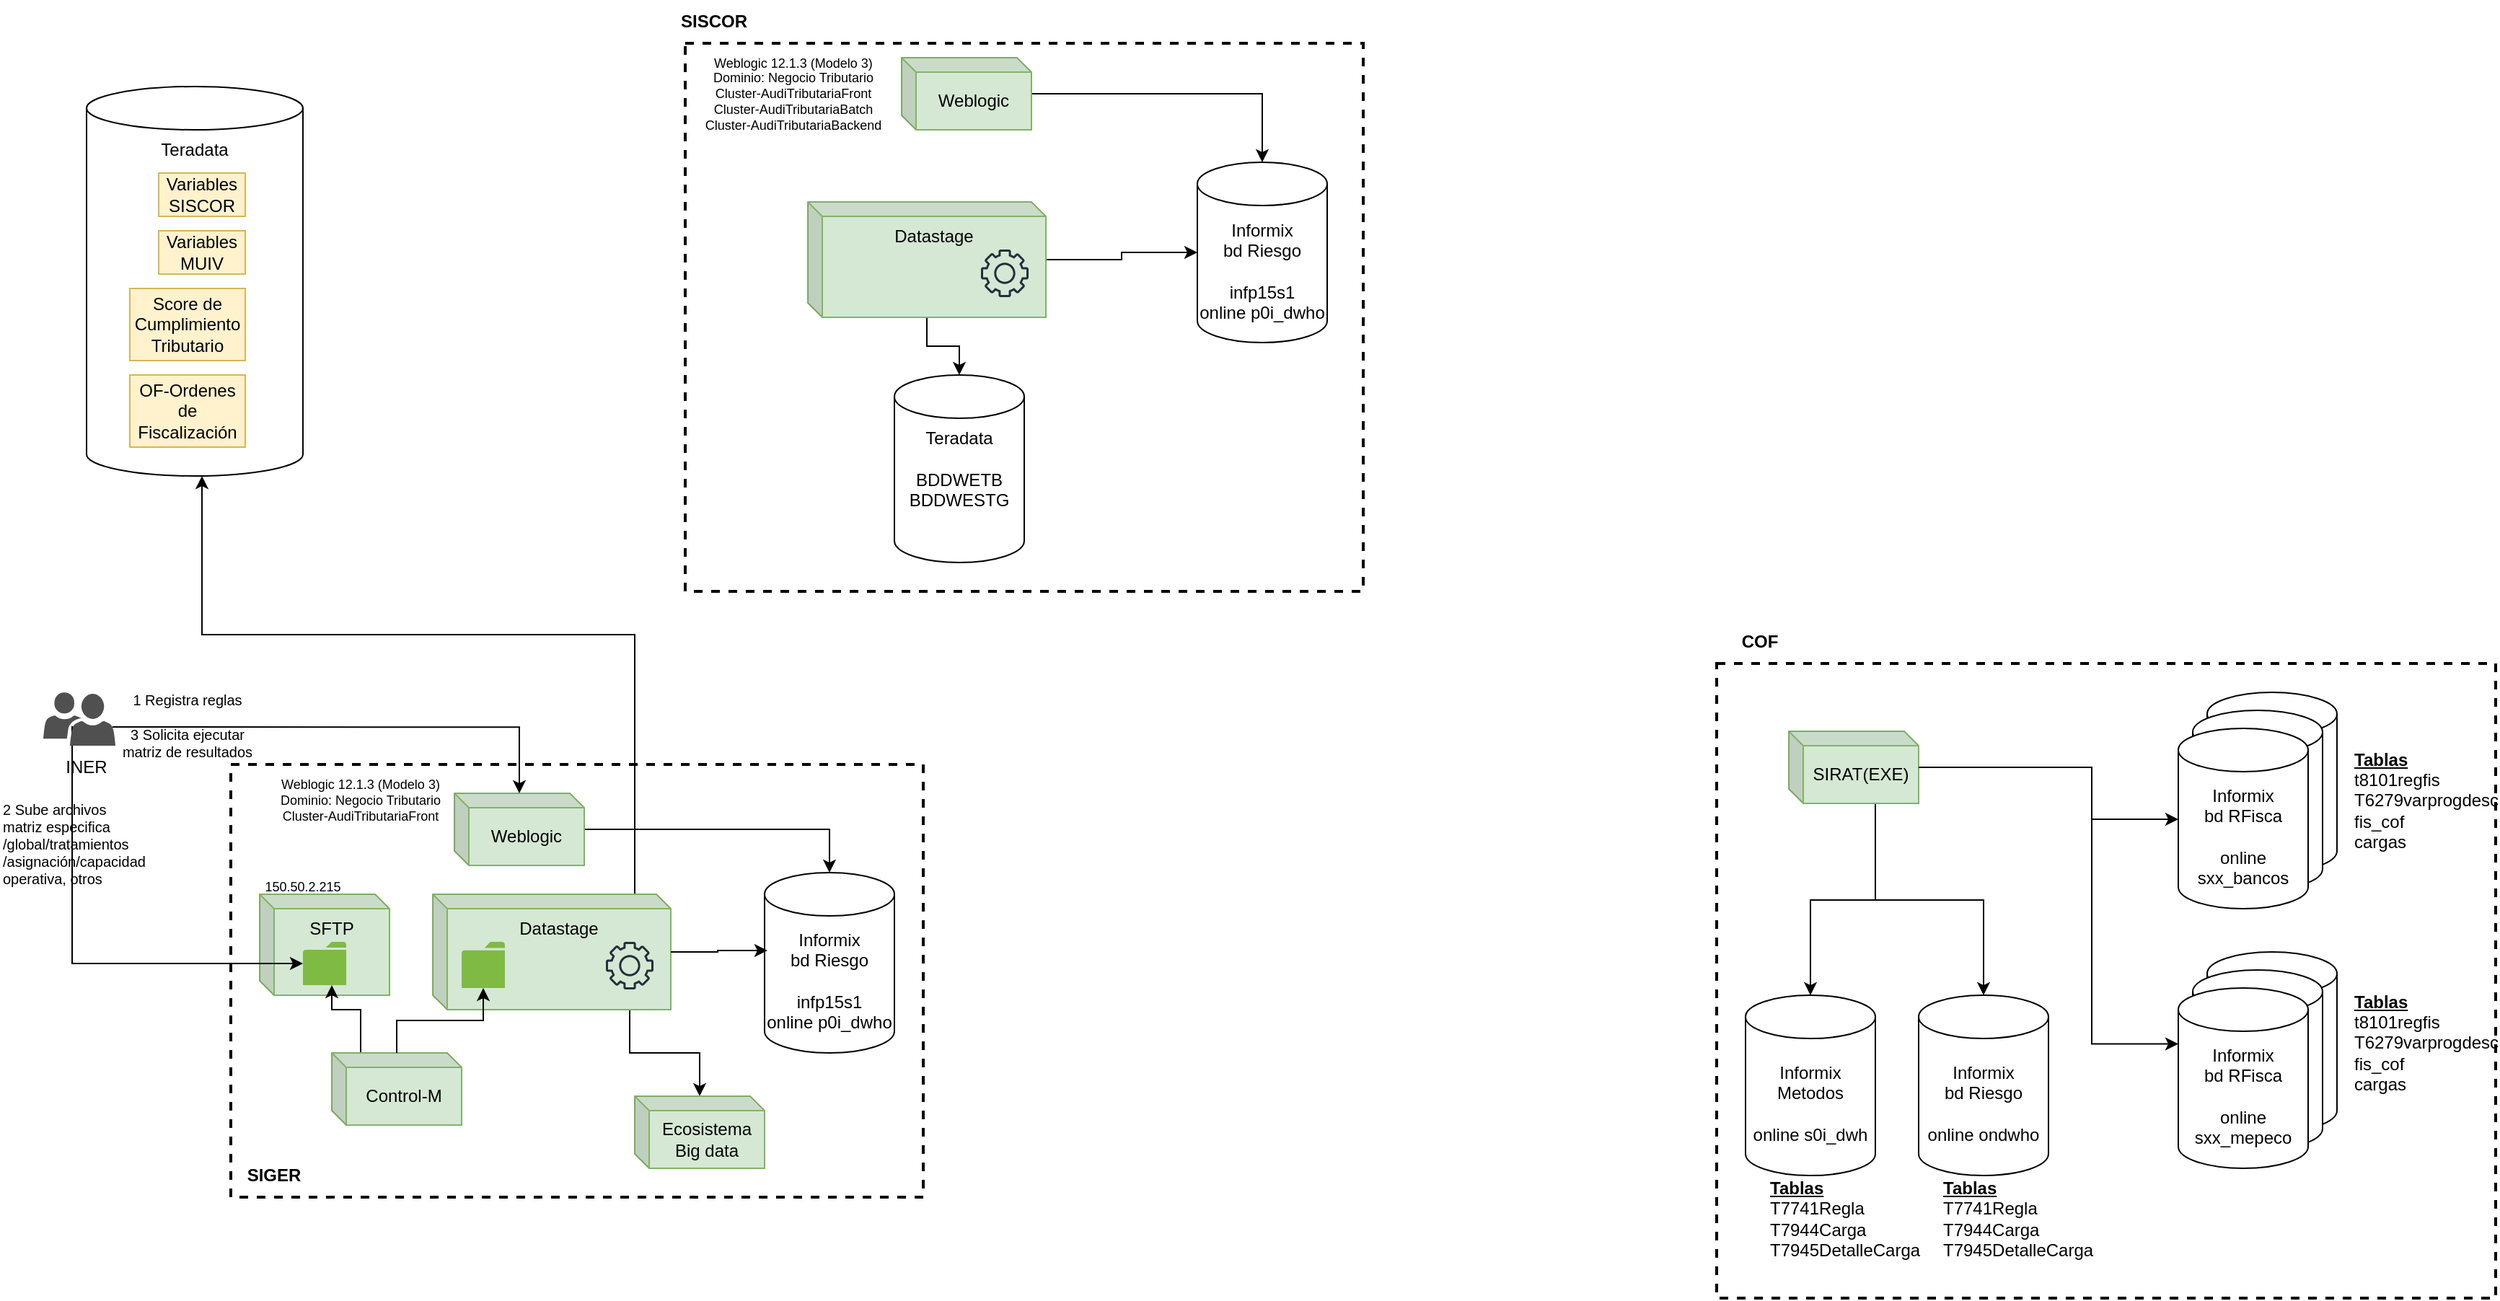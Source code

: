 <mxfile version="22.1.19" type="github">
  <diagram name="Página-1" id="nPnS-npcXqcOk9-AM_7p">
    <mxGraphModel dx="2261" dy="1933" grid="1" gridSize="10" guides="1" tooltips="1" connect="1" arrows="1" fold="1" page="1" pageScale="1" pageWidth="827" pageHeight="1169" math="0" shadow="0">
      <root>
        <mxCell id="0" />
        <mxCell id="1" parent="0" />
        <mxCell id="e_DzQCpD5upc4EDRTpxR-12" value="" style="rounded=0;whiteSpace=wrap;html=1;dashed=1;fillColor=none;strokeWidth=2;" vertex="1" parent="1">
          <mxGeometry x="1020" y="320" width="540" height="440" as="geometry" />
        </mxCell>
        <mxCell id="geifvfFEWeNei55oTGaf-37" value="" style="rounded=0;whiteSpace=wrap;html=1;dashed=1;fillColor=none;strokeWidth=2;" parent="1" vertex="1">
          <mxGeometry x="305" y="-110" width="470" height="380" as="geometry" />
        </mxCell>
        <mxCell id="e_DzQCpD5upc4EDRTpxR-5" value="" style="group" vertex="1" connectable="0" parent="1">
          <mxGeometry x="-10" y="390" width="480" height="300" as="geometry" />
        </mxCell>
        <mxCell id="geifvfFEWeNei55oTGaf-8" value="" style="rounded=0;whiteSpace=wrap;html=1;dashed=1;fillColor=none;strokeWidth=2;" parent="e_DzQCpD5upc4EDRTpxR-5" vertex="1">
          <mxGeometry width="480" height="300" as="geometry" />
        </mxCell>
        <mxCell id="geifvfFEWeNei55oTGaf-9" value="&lt;b&gt;SIGER&lt;/b&gt;" style="text;strokeColor=none;align=center;fillColor=none;html=1;verticalAlign=middle;whiteSpace=wrap;rounded=0;" parent="e_DzQCpD5upc4EDRTpxR-5" vertex="1">
          <mxGeometry y="270" width="60" height="30" as="geometry" />
        </mxCell>
        <mxCell id="geifvfFEWeNei55oTGaf-1" value="Teradata" style="shape=cylinder3;whiteSpace=wrap;html=1;boundedLbl=1;backgroundOutline=1;size=15;verticalAlign=top;" parent="1" vertex="1">
          <mxGeometry x="-110" y="-80" width="150" height="270" as="geometry" />
        </mxCell>
        <mxCell id="geifvfFEWeNei55oTGaf-2" value="Variables SISCOR" style="text;strokeColor=#d6b656;align=center;fillColor=#fff2cc;html=1;verticalAlign=middle;whiteSpace=wrap;rounded=0;" parent="1" vertex="1">
          <mxGeometry x="-60" y="-20" width="60" height="30" as="geometry" />
        </mxCell>
        <mxCell id="geifvfFEWeNei55oTGaf-3" value="Variables MUIV" style="text;strokeColor=#d6b656;align=center;fillColor=#fff2cc;html=1;verticalAlign=middle;whiteSpace=wrap;rounded=0;" parent="1" vertex="1">
          <mxGeometry x="-60" y="20" width="60" height="30" as="geometry" />
        </mxCell>
        <mxCell id="geifvfFEWeNei55oTGaf-4" value="Score de Cumplimiento Tributario" style="text;strokeColor=#d6b656;align=center;fillColor=#fff2cc;html=1;verticalAlign=middle;whiteSpace=wrap;rounded=0;" parent="1" vertex="1">
          <mxGeometry x="-80" y="60" width="80" height="50" as="geometry" />
        </mxCell>
        <mxCell id="geifvfFEWeNei55oTGaf-11" style="edgeStyle=orthogonalEdgeStyle;rounded=0;orthogonalLoop=1;jettySize=auto;html=1;" parent="1" source="geifvfFEWeNei55oTGaf-26" target="geifvfFEWeNei55oTGaf-6" edge="1">
          <mxGeometry relative="1" as="geometry">
            <Array as="points">
              <mxPoint x="267" y="590" />
              <mxPoint x="315" y="590" />
            </Array>
          </mxGeometry>
        </mxCell>
        <mxCell id="geifvfFEWeNei55oTGaf-27" style="edgeStyle=orthogonalEdgeStyle;rounded=0;orthogonalLoop=1;jettySize=auto;html=1;" parent="1" source="geifvfFEWeNei55oTGaf-5" target="geifvfFEWeNei55oTGaf-1" edge="1">
          <mxGeometry relative="1" as="geometry">
            <Array as="points">
              <mxPoint x="270" y="300" />
              <mxPoint x="-30" y="300" />
            </Array>
          </mxGeometry>
        </mxCell>
        <mxCell id="geifvfFEWeNei55oTGaf-5" value="Datastage&lt;br&gt;" style="shape=cube;whiteSpace=wrap;html=1;boundedLbl=1;backgroundOutline=1;darkOpacity=0.05;darkOpacity2=0.1;size=10;fillColor=#d5e8d4;strokeColor=#82b366;verticalAlign=top;" parent="1" vertex="1">
          <mxGeometry x="130" y="480" width="165" height="80" as="geometry" />
        </mxCell>
        <mxCell id="geifvfFEWeNei55oTGaf-6" value="Ecosistema&lt;br&gt;Big data" style="shape=cube;whiteSpace=wrap;html=1;boundedLbl=1;backgroundOutline=1;darkOpacity=0.05;darkOpacity2=0.1;size=10;fillColor=#d5e8d4;strokeColor=#82b366;" parent="1" vertex="1">
          <mxGeometry x="270" y="620" width="90" height="50" as="geometry" />
        </mxCell>
        <mxCell id="geifvfFEWeNei55oTGaf-13" value="SFTP" style="shape=cube;whiteSpace=wrap;html=1;boundedLbl=1;backgroundOutline=1;darkOpacity=0.05;darkOpacity2=0.1;size=10;fillColor=#d5e8d4;strokeColor=#82b366;verticalAlign=top;" parent="1" vertex="1">
          <mxGeometry x="10" y="480" width="90" height="70" as="geometry" />
        </mxCell>
        <mxCell id="geifvfFEWeNei55oTGaf-14" style="edgeStyle=orthogonalEdgeStyle;rounded=0;orthogonalLoop=1;jettySize=auto;html=1;" parent="1" source="geifvfFEWeNei55oTGaf-17" target="geifvfFEWeNei55oTGaf-19" edge="1">
          <mxGeometry relative="1" as="geometry">
            <Array as="points">
              <mxPoint x="80" y="560" />
              <mxPoint x="60" y="560" />
            </Array>
          </mxGeometry>
        </mxCell>
        <mxCell id="geifvfFEWeNei55oTGaf-24" style="edgeStyle=orthogonalEdgeStyle;rounded=0;orthogonalLoop=1;jettySize=auto;html=1;" parent="1" source="geifvfFEWeNei55oTGaf-15" target="geifvfFEWeNei55oTGaf-23" edge="1">
          <mxGeometry relative="1" as="geometry" />
        </mxCell>
        <mxCell id="geifvfFEWeNei55oTGaf-15" value="Weblogic" style="shape=cube;whiteSpace=wrap;html=1;boundedLbl=1;backgroundOutline=1;darkOpacity=0.05;darkOpacity2=0.1;size=10;fillColor=#d5e8d4;strokeColor=#82b366;" parent="1" vertex="1">
          <mxGeometry x="145" y="410" width="90" height="50" as="geometry" />
        </mxCell>
        <mxCell id="geifvfFEWeNei55oTGaf-16" value="Weblogic 12.1.3 (Modelo 3)&lt;br style=&quot;font-size: 9px;&quot;&gt;Dominio: Negocio Tributario&lt;br style=&quot;font-size: 9px;&quot;&gt;Cluster-AudiTributariaFront" style="text;strokeColor=none;align=center;fillColor=none;html=1;verticalAlign=middle;whiteSpace=wrap;rounded=0;fontSize=9;" parent="1" vertex="1">
          <mxGeometry x="-10" y="400" width="180" height="30" as="geometry" />
        </mxCell>
        <mxCell id="geifvfFEWeNei55oTGaf-17" value="Control-M" style="shape=cube;whiteSpace=wrap;html=1;boundedLbl=1;backgroundOutline=1;darkOpacity=0.05;darkOpacity2=0.1;size=10;fillColor=#d5e8d4;strokeColor=#82b366;" parent="1" vertex="1">
          <mxGeometry x="60" y="590" width="90" height="50" as="geometry" />
        </mxCell>
        <mxCell id="geifvfFEWeNei55oTGaf-18" style="edgeStyle=orthogonalEdgeStyle;rounded=0;orthogonalLoop=1;jettySize=auto;html=1;" parent="1" source="geifvfFEWeNei55oTGaf-17" target="geifvfFEWeNei55oTGaf-20" edge="1">
          <mxGeometry relative="1" as="geometry" />
        </mxCell>
        <mxCell id="geifvfFEWeNei55oTGaf-19" value="" style="sketch=0;pointerEvents=1;shadow=0;dashed=0;html=1;strokeColor=none;labelPosition=center;verticalLabelPosition=bottom;verticalAlign=top;outlineConnect=0;align=center;shape=mxgraph.office.concepts.folder;fillColor=#7FBA42;" parent="1" vertex="1">
          <mxGeometry x="40" y="513" width="30" height="30" as="geometry" />
        </mxCell>
        <mxCell id="geifvfFEWeNei55oTGaf-20" value="" style="sketch=0;pointerEvents=1;shadow=0;dashed=0;html=1;strokeColor=none;labelPosition=center;verticalLabelPosition=bottom;verticalAlign=top;outlineConnect=0;align=center;shape=mxgraph.office.concepts.folder;fillColor=#7FBA42;" parent="1" vertex="1">
          <mxGeometry x="150" y="513" width="30" height="32" as="geometry" />
        </mxCell>
        <mxCell id="geifvfFEWeNei55oTGaf-21" value="OF-Ordenes de Fiscalización" style="text;strokeColor=#d6b656;align=center;fillColor=#fff2cc;html=1;verticalAlign=middle;whiteSpace=wrap;rounded=0;" parent="1" vertex="1">
          <mxGeometry x="-80" y="120" width="80" height="50" as="geometry" />
        </mxCell>
        <mxCell id="geifvfFEWeNei55oTGaf-23" value="Informix&lt;br&gt;bd Riesgo&lt;br&gt;&lt;br&gt;infp15s1&lt;br&gt;online p0i_dwho" style="shape=cylinder3;whiteSpace=wrap;html=1;boundedLbl=1;backgroundOutline=1;size=15;" parent="1" vertex="1">
          <mxGeometry x="360" y="465" width="90" height="125" as="geometry" />
        </mxCell>
        <mxCell id="geifvfFEWeNei55oTGaf-25" value="150.50.2.215" style="text;strokeColor=none;align=center;fillColor=none;html=1;verticalAlign=middle;whiteSpace=wrap;rounded=0;fontSize=9;" parent="1" vertex="1">
          <mxGeometry x="10" y="460" width="60" height="30" as="geometry" />
        </mxCell>
        <mxCell id="geifvfFEWeNei55oTGaf-26" value="" style="sketch=0;outlineConnect=0;fontColor=#232F3E;gradientColor=none;fillColor=#232F3D;strokeColor=none;dashed=0;verticalLabelPosition=bottom;verticalAlign=top;align=center;html=1;fontSize=12;fontStyle=0;aspect=fixed;pointerEvents=1;shape=mxgraph.aws4.gear;" parent="1" vertex="1">
          <mxGeometry x="250" y="513" width="33" height="33" as="geometry" />
        </mxCell>
        <mxCell id="geifvfFEWeNei55oTGaf-30" style="edgeStyle=orthogonalEdgeStyle;rounded=0;orthogonalLoop=1;jettySize=auto;html=1;exitX=0.96;exitY=0.65;exitDx=0;exitDy=0;exitPerimeter=0;" parent="1" source="geifvfFEWeNei55oTGaf-28" target="geifvfFEWeNei55oTGaf-15" edge="1">
          <mxGeometry relative="1" as="geometry" />
        </mxCell>
        <mxCell id="geifvfFEWeNei55oTGaf-31" style="edgeStyle=orthogonalEdgeStyle;rounded=0;orthogonalLoop=1;jettySize=auto;html=1;exitX=0.74;exitY=0.649;exitDx=0;exitDy=0;exitPerimeter=0;" parent="1" source="geifvfFEWeNei55oTGaf-28" target="geifvfFEWeNei55oTGaf-19" edge="1">
          <mxGeometry relative="1" as="geometry">
            <Array as="points">
              <mxPoint x="-120" y="364" />
              <mxPoint x="-120" y="528" />
            </Array>
          </mxGeometry>
        </mxCell>
        <mxCell id="geifvfFEWeNei55oTGaf-29" value="INER" style="text;strokeColor=none;align=center;fillColor=none;html=1;verticalAlign=middle;whiteSpace=wrap;rounded=0;" parent="1" vertex="1">
          <mxGeometry x="-140" y="377" width="60" height="30" as="geometry" />
        </mxCell>
        <mxCell id="geifvfFEWeNei55oTGaf-32" value="1 Registra reglas" style="text;strokeColor=none;align=center;fillColor=none;html=1;verticalAlign=middle;whiteSpace=wrap;rounded=0;fontSize=10;" parent="1" vertex="1">
          <mxGeometry x="-90" y="330" width="100" height="30" as="geometry" />
        </mxCell>
        <mxCell id="geifvfFEWeNei55oTGaf-33" value="2 Sube archivos&lt;br style=&quot;font-size: 10px;&quot;&gt;matriz especifica /global/tratamientos&lt;br style=&quot;font-size: 10px;&quot;&gt;/asignación/capacidad operativa, otros" style="text;strokeColor=none;align=left;fillColor=none;html=1;verticalAlign=middle;whiteSpace=wrap;rounded=0;fontSize=10;" parent="1" vertex="1">
          <mxGeometry x="-170" y="430" width="100" height="30" as="geometry" />
        </mxCell>
        <mxCell id="geifvfFEWeNei55oTGaf-34" value="3 Solicita ejecutar matriz de resultados" style="text;strokeColor=none;align=center;fillColor=none;html=1;verticalAlign=middle;whiteSpace=wrap;rounded=0;fontSize=10;" parent="1" vertex="1">
          <mxGeometry x="-90" y="360" width="100" height="30" as="geometry" />
        </mxCell>
        <mxCell id="geifvfFEWeNei55oTGaf-36" style="edgeStyle=orthogonalEdgeStyle;rounded=0;orthogonalLoop=1;jettySize=auto;html=1;entryX=0.022;entryY=0.432;entryDx=0;entryDy=0;entryPerimeter=0;" parent="1" source="geifvfFEWeNei55oTGaf-5" target="geifvfFEWeNei55oTGaf-23" edge="1">
          <mxGeometry relative="1" as="geometry" />
        </mxCell>
        <mxCell id="e_DzQCpD5upc4EDRTpxR-9" style="edgeStyle=orthogonalEdgeStyle;rounded=0;orthogonalLoop=1;jettySize=auto;html=1;" edge="1" parent="1" source="e_DzQCpD5upc4EDRTpxR-1" target="e_DzQCpD5upc4EDRTpxR-4">
          <mxGeometry relative="1" as="geometry" />
        </mxCell>
        <mxCell id="e_DzQCpD5upc4EDRTpxR-1" value="Weblogic" style="shape=cube;whiteSpace=wrap;html=1;boundedLbl=1;backgroundOutline=1;darkOpacity=0.05;darkOpacity2=0.1;size=10;fillColor=#d5e8d4;strokeColor=#82b366;" vertex="1" parent="1">
          <mxGeometry x="455" y="-100" width="90" height="50" as="geometry" />
        </mxCell>
        <mxCell id="e_DzQCpD5upc4EDRTpxR-2" value="&lt;b&gt;SISCOR&lt;/b&gt;" style="text;strokeColor=none;align=center;fillColor=none;html=1;verticalAlign=middle;whiteSpace=wrap;rounded=0;" vertex="1" parent="1">
          <mxGeometry x="295" y="-140" width="60" height="30" as="geometry" />
        </mxCell>
        <mxCell id="e_DzQCpD5upc4EDRTpxR-3" value="Weblogic 12.1.3 (Modelo 3)&lt;br style=&quot;font-size: 9px;&quot;&gt;Dominio: Negocio Tributario&lt;br style=&quot;font-size: 9px;&quot;&gt;Cluster-AudiTributariaFront&lt;br&gt;Cluster-AudiTributariaBatch&lt;br&gt;Cluster-AudiTributariaBackend" style="text;strokeColor=none;align=center;fillColor=none;html=1;verticalAlign=middle;whiteSpace=wrap;rounded=0;fontSize=9;" vertex="1" parent="1">
          <mxGeometry x="315" y="-105" width="130" height="60" as="geometry" />
        </mxCell>
        <mxCell id="e_DzQCpD5upc4EDRTpxR-4" value="Informix&lt;br&gt;bd Riesgo&lt;br&gt;&lt;br&gt;infp15s1&lt;br&gt;online p0i_dwho" style="shape=cylinder3;whiteSpace=wrap;html=1;boundedLbl=1;backgroundOutline=1;size=15;" vertex="1" parent="1">
          <mxGeometry x="660" y="-27.5" width="90" height="125" as="geometry" />
        </mxCell>
        <mxCell id="e_DzQCpD5upc4EDRTpxR-10" style="edgeStyle=orthogonalEdgeStyle;rounded=0;orthogonalLoop=1;jettySize=auto;html=1;" edge="1" parent="1" source="e_DzQCpD5upc4EDRTpxR-6" target="e_DzQCpD5upc4EDRTpxR-8">
          <mxGeometry relative="1" as="geometry" />
        </mxCell>
        <mxCell id="e_DzQCpD5upc4EDRTpxR-11" style="edgeStyle=orthogonalEdgeStyle;rounded=0;orthogonalLoop=1;jettySize=auto;html=1;" edge="1" parent="1" source="e_DzQCpD5upc4EDRTpxR-6" target="e_DzQCpD5upc4EDRTpxR-4">
          <mxGeometry relative="1" as="geometry" />
        </mxCell>
        <mxCell id="e_DzQCpD5upc4EDRTpxR-6" value="Datastage&lt;br&gt;" style="shape=cube;whiteSpace=wrap;html=1;boundedLbl=1;backgroundOutline=1;darkOpacity=0.05;darkOpacity2=0.1;size=10;fillColor=#d5e8d4;strokeColor=#82b366;verticalAlign=top;" vertex="1" parent="1">
          <mxGeometry x="390" width="165" height="80" as="geometry" />
        </mxCell>
        <mxCell id="e_DzQCpD5upc4EDRTpxR-7" value="" style="sketch=0;outlineConnect=0;fontColor=#232F3E;gradientColor=none;fillColor=#232F3D;strokeColor=none;dashed=0;verticalLabelPosition=bottom;verticalAlign=top;align=center;html=1;fontSize=12;fontStyle=0;aspect=fixed;pointerEvents=1;shape=mxgraph.aws4.gear;" vertex="1" parent="1">
          <mxGeometry x="510" y="33" width="33" height="33" as="geometry" />
        </mxCell>
        <mxCell id="e_DzQCpD5upc4EDRTpxR-8" value="Teradata&lt;br&gt;&lt;br&gt;BDDWETB&lt;br&gt;BDDWESTG" style="shape=cylinder3;whiteSpace=wrap;html=1;boundedLbl=1;backgroundOutline=1;size=15;verticalAlign=top;" vertex="1" parent="1">
          <mxGeometry x="450" y="120" width="90" height="130" as="geometry" />
        </mxCell>
        <mxCell id="geifvfFEWeNei55oTGaf-28" value="" style="sketch=0;pointerEvents=1;shadow=0;dashed=0;html=1;strokeColor=none;labelPosition=center;verticalLabelPosition=bottom;verticalAlign=top;align=center;fillColor=#505050;shape=mxgraph.mscae.intune.user_group" parent="1" vertex="1">
          <mxGeometry x="-140" y="340" width="50" height="37" as="geometry" />
        </mxCell>
        <mxCell id="e_DzQCpD5upc4EDRTpxR-13" value="&lt;b&gt;COF&lt;/b&gt;" style="text;strokeColor=none;align=center;fillColor=none;html=1;verticalAlign=middle;whiteSpace=wrap;rounded=0;" vertex="1" parent="1">
          <mxGeometry x="1020" y="290" width="60" height="30" as="geometry" />
        </mxCell>
        <mxCell id="e_DzQCpD5upc4EDRTpxR-14" value="Informix&lt;br&gt;bd RFisca&lt;br&gt;&lt;br&gt;sxx_bancos" style="shape=cylinder3;whiteSpace=wrap;html=1;boundedLbl=1;backgroundOutline=1;size=15;" vertex="1" parent="1">
          <mxGeometry x="1360" y="340" width="90" height="125" as="geometry" />
        </mxCell>
        <mxCell id="e_DzQCpD5upc4EDRTpxR-15" value="Informix&lt;br&gt;bd RFisca&lt;br&gt;&lt;br&gt;sxx_bancos" style="shape=cylinder3;whiteSpace=wrap;html=1;boundedLbl=1;backgroundOutline=1;size=15;" vertex="1" parent="1">
          <mxGeometry x="1350" y="352.5" width="90" height="125" as="geometry" />
        </mxCell>
        <mxCell id="e_DzQCpD5upc4EDRTpxR-16" value="Informix&lt;br&gt;bd RFisca&lt;br&gt;&lt;br&gt;online sxx_bancos" style="shape=cylinder3;whiteSpace=wrap;html=1;boundedLbl=1;backgroundOutline=1;size=15;" vertex="1" parent="1">
          <mxGeometry x="1340" y="365" width="90" height="125" as="geometry" />
        </mxCell>
        <mxCell id="e_DzQCpD5upc4EDRTpxR-17" value="Informix&lt;br&gt;bd RFisca&lt;br&gt;&lt;br&gt;sxx_bancos" style="shape=cylinder3;whiteSpace=wrap;html=1;boundedLbl=1;backgroundOutline=1;size=15;" vertex="1" parent="1">
          <mxGeometry x="1360" y="520" width="90" height="125" as="geometry" />
        </mxCell>
        <mxCell id="e_DzQCpD5upc4EDRTpxR-18" value="Informix&lt;br&gt;bd RFisca&lt;br&gt;&lt;br&gt;sxx_bancos" style="shape=cylinder3;whiteSpace=wrap;html=1;boundedLbl=1;backgroundOutline=1;size=15;" vertex="1" parent="1">
          <mxGeometry x="1350" y="532.5" width="90" height="125" as="geometry" />
        </mxCell>
        <mxCell id="e_DzQCpD5upc4EDRTpxR-19" value="Informix&lt;br&gt;bd RFisca&lt;br&gt;&lt;br&gt;online sxx_mepeco" style="shape=cylinder3;whiteSpace=wrap;html=1;boundedLbl=1;backgroundOutline=1;size=15;" vertex="1" parent="1">
          <mxGeometry x="1340" y="545" width="90" height="125" as="geometry" />
        </mxCell>
        <mxCell id="e_DzQCpD5upc4EDRTpxR-28" style="edgeStyle=orthogonalEdgeStyle;rounded=0;orthogonalLoop=1;jettySize=auto;html=1;" edge="1" parent="1" source="e_DzQCpD5upc4EDRTpxR-20" target="e_DzQCpD5upc4EDRTpxR-16">
          <mxGeometry relative="1" as="geometry">
            <Array as="points">
              <mxPoint x="1280" y="392" />
              <mxPoint x="1280" y="428" />
            </Array>
          </mxGeometry>
        </mxCell>
        <mxCell id="e_DzQCpD5upc4EDRTpxR-29" style="edgeStyle=orthogonalEdgeStyle;rounded=0;orthogonalLoop=1;jettySize=auto;html=1;" edge="1" parent="1" source="e_DzQCpD5upc4EDRTpxR-20" target="e_DzQCpD5upc4EDRTpxR-22">
          <mxGeometry relative="1" as="geometry">
            <Array as="points">
              <mxPoint x="1130" y="484" />
              <mxPoint x="1085" y="484" />
            </Array>
          </mxGeometry>
        </mxCell>
        <mxCell id="e_DzQCpD5upc4EDRTpxR-30" style="edgeStyle=orthogonalEdgeStyle;rounded=0;orthogonalLoop=1;jettySize=auto;html=1;" edge="1" parent="1" source="e_DzQCpD5upc4EDRTpxR-20" target="e_DzQCpD5upc4EDRTpxR-21">
          <mxGeometry relative="1" as="geometry">
            <Array as="points">
              <mxPoint x="1130" y="484" />
              <mxPoint x="1205" y="484" />
            </Array>
          </mxGeometry>
        </mxCell>
        <mxCell id="e_DzQCpD5upc4EDRTpxR-20" value="SIRAT(EXE)" style="shape=cube;whiteSpace=wrap;html=1;boundedLbl=1;backgroundOutline=1;darkOpacity=0.05;darkOpacity2=0.1;size=10;fillColor=#d5e8d4;strokeColor=#82b366;" vertex="1" parent="1">
          <mxGeometry x="1070" y="367" width="90" height="50" as="geometry" />
        </mxCell>
        <mxCell id="e_DzQCpD5upc4EDRTpxR-21" value="Informix&lt;br&gt;bd Riesgo&lt;br&gt;&lt;br&gt;online ondwho" style="shape=cylinder3;whiteSpace=wrap;html=1;boundedLbl=1;backgroundOutline=1;size=15;" vertex="1" parent="1">
          <mxGeometry x="1160" y="550" width="90" height="125" as="geometry" />
        </mxCell>
        <mxCell id="e_DzQCpD5upc4EDRTpxR-22" value="Informix&lt;br&gt;Metodos&lt;br&gt;&lt;br&gt;online s0i_dwh" style="shape=cylinder3;whiteSpace=wrap;html=1;boundedLbl=1;backgroundOutline=1;size=15;" vertex="1" parent="1">
          <mxGeometry x="1040" y="550" width="90" height="125" as="geometry" />
        </mxCell>
        <mxCell id="e_DzQCpD5upc4EDRTpxR-23" value="&lt;u&gt;&lt;b&gt;Tablas&lt;/b&gt;&lt;/u&gt;&lt;br&gt;t8101regfis&lt;br&gt;T6279varprogdesc&lt;br&gt;fis_cof&lt;br&gt;cargas" style="text;strokeColor=none;align=left;fillColor=none;html=1;verticalAlign=middle;whiteSpace=wrap;rounded=0;" vertex="1" parent="1">
          <mxGeometry x="1460" y="400" width="60" height="30" as="geometry" />
        </mxCell>
        <mxCell id="e_DzQCpD5upc4EDRTpxR-25" value="&lt;u&gt;&lt;b&gt;Tablas&lt;/b&gt;&lt;/u&gt;&lt;br&gt;T7741Regla&lt;br&gt;T7944Carga&lt;br&gt;T7945DetalleCarga" style="text;strokeColor=none;align=left;fillColor=none;html=1;verticalAlign=middle;whiteSpace=wrap;rounded=0;" vertex="1" parent="1">
          <mxGeometry x="1175" y="690" width="60" height="30" as="geometry" />
        </mxCell>
        <mxCell id="e_DzQCpD5upc4EDRTpxR-26" value="&lt;u&gt;&lt;b&gt;Tablas&lt;/b&gt;&lt;/u&gt;&lt;br&gt;t8101regfis&lt;br&gt;T6279varprogdesc&lt;br&gt;fis_cof&lt;br&gt;cargas" style="text;strokeColor=none;align=left;fillColor=none;html=1;verticalAlign=middle;whiteSpace=wrap;rounded=0;" vertex="1" parent="1">
          <mxGeometry x="1460" y="567.5" width="60" height="30" as="geometry" />
        </mxCell>
        <mxCell id="e_DzQCpD5upc4EDRTpxR-27" value="&lt;u&gt;&lt;b&gt;Tablas&lt;/b&gt;&lt;/u&gt;&lt;br&gt;T7741Regla&lt;br&gt;T7944Carga&lt;br&gt;T7945DetalleCarga" style="text;strokeColor=none;align=left;fillColor=none;html=1;verticalAlign=middle;whiteSpace=wrap;rounded=0;" vertex="1" parent="1">
          <mxGeometry x="1055" y="690" width="60" height="30" as="geometry" />
        </mxCell>
        <mxCell id="e_DzQCpD5upc4EDRTpxR-31" style="edgeStyle=orthogonalEdgeStyle;rounded=0;orthogonalLoop=1;jettySize=auto;html=1;entryX=0;entryY=0;entryDx=0;entryDy=38.75;entryPerimeter=0;" edge="1" parent="1" source="e_DzQCpD5upc4EDRTpxR-20" target="e_DzQCpD5upc4EDRTpxR-19">
          <mxGeometry relative="1" as="geometry">
            <Array as="points">
              <mxPoint x="1280" y="392" />
              <mxPoint x="1280" y="584" />
            </Array>
          </mxGeometry>
        </mxCell>
      </root>
    </mxGraphModel>
  </diagram>
</mxfile>

